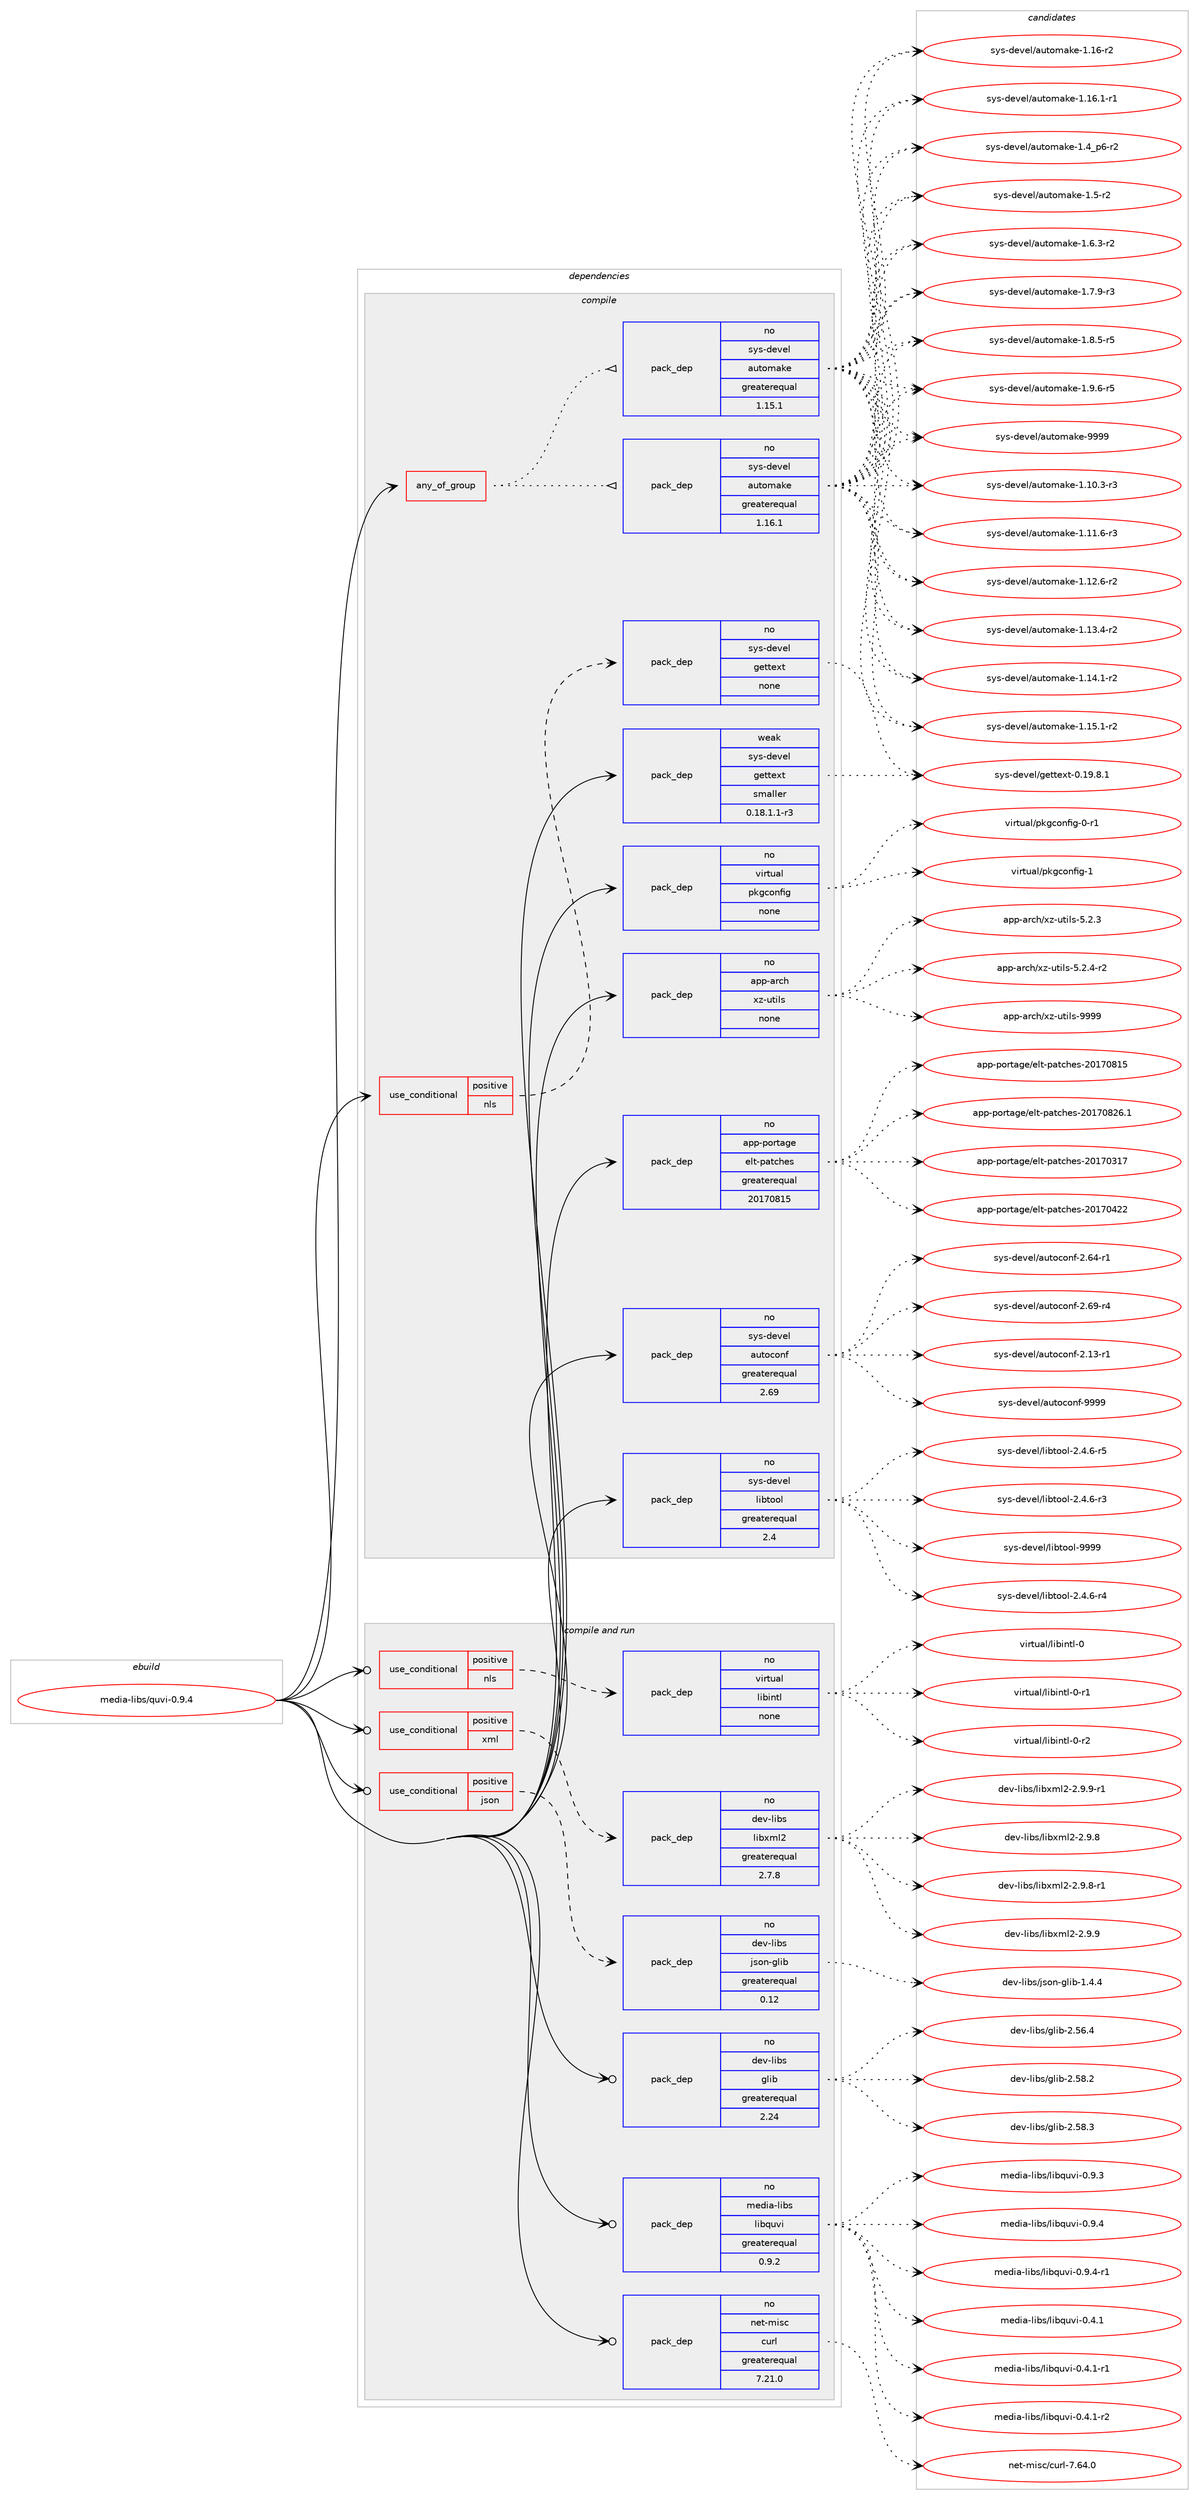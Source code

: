 digraph prolog {

# *************
# Graph options
# *************

newrank=true;
concentrate=true;
compound=true;
graph [rankdir=LR,fontname=Helvetica,fontsize=10,ranksep=1.5];#, ranksep=2.5, nodesep=0.2];
edge  [arrowhead=vee];
node  [fontname=Helvetica,fontsize=10];

# **********
# The ebuild
# **********

subgraph cluster_leftcol {
color=gray;
rank=same;
label=<<i>ebuild</i>>;
id [label="media-libs/quvi-0.9.4", color=red, width=4, href="../media-libs/quvi-0.9.4.svg"];
}

# ****************
# The dependencies
# ****************

subgraph cluster_midcol {
color=gray;
label=<<i>dependencies</i>>;
subgraph cluster_compile {
fillcolor="#eeeeee";
style=filled;
label=<<i>compile</i>>;
subgraph any25302 {
dependency1617870 [label=<<TABLE BORDER="0" CELLBORDER="1" CELLSPACING="0" CELLPADDING="4"><TR><TD CELLPADDING="10">any_of_group</TD></TR></TABLE>>, shape=none, color=red];subgraph pack1156002 {
dependency1617871 [label=<<TABLE BORDER="0" CELLBORDER="1" CELLSPACING="0" CELLPADDING="4" WIDTH="220"><TR><TD ROWSPAN="6" CELLPADDING="30">pack_dep</TD></TR><TR><TD WIDTH="110">no</TD></TR><TR><TD>sys-devel</TD></TR><TR><TD>automake</TD></TR><TR><TD>greaterequal</TD></TR><TR><TD>1.16.1</TD></TR></TABLE>>, shape=none, color=blue];
}
dependency1617870:e -> dependency1617871:w [weight=20,style="dotted",arrowhead="oinv"];
subgraph pack1156003 {
dependency1617872 [label=<<TABLE BORDER="0" CELLBORDER="1" CELLSPACING="0" CELLPADDING="4" WIDTH="220"><TR><TD ROWSPAN="6" CELLPADDING="30">pack_dep</TD></TR><TR><TD WIDTH="110">no</TD></TR><TR><TD>sys-devel</TD></TR><TR><TD>automake</TD></TR><TR><TD>greaterequal</TD></TR><TR><TD>1.15.1</TD></TR></TABLE>>, shape=none, color=blue];
}
dependency1617870:e -> dependency1617872:w [weight=20,style="dotted",arrowhead="oinv"];
}
id:e -> dependency1617870:w [weight=20,style="solid",arrowhead="vee"];
subgraph cond435818 {
dependency1617873 [label=<<TABLE BORDER="0" CELLBORDER="1" CELLSPACING="0" CELLPADDING="4"><TR><TD ROWSPAN="3" CELLPADDING="10">use_conditional</TD></TR><TR><TD>positive</TD></TR><TR><TD>nls</TD></TR></TABLE>>, shape=none, color=red];
subgraph pack1156004 {
dependency1617874 [label=<<TABLE BORDER="0" CELLBORDER="1" CELLSPACING="0" CELLPADDING="4" WIDTH="220"><TR><TD ROWSPAN="6" CELLPADDING="30">pack_dep</TD></TR><TR><TD WIDTH="110">no</TD></TR><TR><TD>sys-devel</TD></TR><TR><TD>gettext</TD></TR><TR><TD>none</TD></TR><TR><TD></TD></TR></TABLE>>, shape=none, color=blue];
}
dependency1617873:e -> dependency1617874:w [weight=20,style="dashed",arrowhead="vee"];
}
id:e -> dependency1617873:w [weight=20,style="solid",arrowhead="vee"];
subgraph pack1156005 {
dependency1617875 [label=<<TABLE BORDER="0" CELLBORDER="1" CELLSPACING="0" CELLPADDING="4" WIDTH="220"><TR><TD ROWSPAN="6" CELLPADDING="30">pack_dep</TD></TR><TR><TD WIDTH="110">no</TD></TR><TR><TD>app-arch</TD></TR><TR><TD>xz-utils</TD></TR><TR><TD>none</TD></TR><TR><TD></TD></TR></TABLE>>, shape=none, color=blue];
}
id:e -> dependency1617875:w [weight=20,style="solid",arrowhead="vee"];
subgraph pack1156006 {
dependency1617876 [label=<<TABLE BORDER="0" CELLBORDER="1" CELLSPACING="0" CELLPADDING="4" WIDTH="220"><TR><TD ROWSPAN="6" CELLPADDING="30">pack_dep</TD></TR><TR><TD WIDTH="110">no</TD></TR><TR><TD>app-portage</TD></TR><TR><TD>elt-patches</TD></TR><TR><TD>greaterequal</TD></TR><TR><TD>20170815</TD></TR></TABLE>>, shape=none, color=blue];
}
id:e -> dependency1617876:w [weight=20,style="solid",arrowhead="vee"];
subgraph pack1156007 {
dependency1617877 [label=<<TABLE BORDER="0" CELLBORDER="1" CELLSPACING="0" CELLPADDING="4" WIDTH="220"><TR><TD ROWSPAN="6" CELLPADDING="30">pack_dep</TD></TR><TR><TD WIDTH="110">no</TD></TR><TR><TD>sys-devel</TD></TR><TR><TD>autoconf</TD></TR><TR><TD>greaterequal</TD></TR><TR><TD>2.69</TD></TR></TABLE>>, shape=none, color=blue];
}
id:e -> dependency1617877:w [weight=20,style="solid",arrowhead="vee"];
subgraph pack1156008 {
dependency1617878 [label=<<TABLE BORDER="0" CELLBORDER="1" CELLSPACING="0" CELLPADDING="4" WIDTH="220"><TR><TD ROWSPAN="6" CELLPADDING="30">pack_dep</TD></TR><TR><TD WIDTH="110">no</TD></TR><TR><TD>sys-devel</TD></TR><TR><TD>libtool</TD></TR><TR><TD>greaterequal</TD></TR><TR><TD>2.4</TD></TR></TABLE>>, shape=none, color=blue];
}
id:e -> dependency1617878:w [weight=20,style="solid",arrowhead="vee"];
subgraph pack1156009 {
dependency1617879 [label=<<TABLE BORDER="0" CELLBORDER="1" CELLSPACING="0" CELLPADDING="4" WIDTH="220"><TR><TD ROWSPAN="6" CELLPADDING="30">pack_dep</TD></TR><TR><TD WIDTH="110">no</TD></TR><TR><TD>virtual</TD></TR><TR><TD>pkgconfig</TD></TR><TR><TD>none</TD></TR><TR><TD></TD></TR></TABLE>>, shape=none, color=blue];
}
id:e -> dependency1617879:w [weight=20,style="solid",arrowhead="vee"];
subgraph pack1156010 {
dependency1617880 [label=<<TABLE BORDER="0" CELLBORDER="1" CELLSPACING="0" CELLPADDING="4" WIDTH="220"><TR><TD ROWSPAN="6" CELLPADDING="30">pack_dep</TD></TR><TR><TD WIDTH="110">weak</TD></TR><TR><TD>sys-devel</TD></TR><TR><TD>gettext</TD></TR><TR><TD>smaller</TD></TR><TR><TD>0.18.1.1-r3</TD></TR></TABLE>>, shape=none, color=blue];
}
id:e -> dependency1617880:w [weight=20,style="solid",arrowhead="vee"];
}
subgraph cluster_compileandrun {
fillcolor="#eeeeee";
style=filled;
label=<<i>compile and run</i>>;
subgraph cond435819 {
dependency1617881 [label=<<TABLE BORDER="0" CELLBORDER="1" CELLSPACING="0" CELLPADDING="4"><TR><TD ROWSPAN="3" CELLPADDING="10">use_conditional</TD></TR><TR><TD>positive</TD></TR><TR><TD>json</TD></TR></TABLE>>, shape=none, color=red];
subgraph pack1156011 {
dependency1617882 [label=<<TABLE BORDER="0" CELLBORDER="1" CELLSPACING="0" CELLPADDING="4" WIDTH="220"><TR><TD ROWSPAN="6" CELLPADDING="30">pack_dep</TD></TR><TR><TD WIDTH="110">no</TD></TR><TR><TD>dev-libs</TD></TR><TR><TD>json-glib</TD></TR><TR><TD>greaterequal</TD></TR><TR><TD>0.12</TD></TR></TABLE>>, shape=none, color=blue];
}
dependency1617881:e -> dependency1617882:w [weight=20,style="dashed",arrowhead="vee"];
}
id:e -> dependency1617881:w [weight=20,style="solid",arrowhead="odotvee"];
subgraph cond435820 {
dependency1617883 [label=<<TABLE BORDER="0" CELLBORDER="1" CELLSPACING="0" CELLPADDING="4"><TR><TD ROWSPAN="3" CELLPADDING="10">use_conditional</TD></TR><TR><TD>positive</TD></TR><TR><TD>nls</TD></TR></TABLE>>, shape=none, color=red];
subgraph pack1156012 {
dependency1617884 [label=<<TABLE BORDER="0" CELLBORDER="1" CELLSPACING="0" CELLPADDING="4" WIDTH="220"><TR><TD ROWSPAN="6" CELLPADDING="30">pack_dep</TD></TR><TR><TD WIDTH="110">no</TD></TR><TR><TD>virtual</TD></TR><TR><TD>libintl</TD></TR><TR><TD>none</TD></TR><TR><TD></TD></TR></TABLE>>, shape=none, color=blue];
}
dependency1617883:e -> dependency1617884:w [weight=20,style="dashed",arrowhead="vee"];
}
id:e -> dependency1617883:w [weight=20,style="solid",arrowhead="odotvee"];
subgraph cond435821 {
dependency1617885 [label=<<TABLE BORDER="0" CELLBORDER="1" CELLSPACING="0" CELLPADDING="4"><TR><TD ROWSPAN="3" CELLPADDING="10">use_conditional</TD></TR><TR><TD>positive</TD></TR><TR><TD>xml</TD></TR></TABLE>>, shape=none, color=red];
subgraph pack1156013 {
dependency1617886 [label=<<TABLE BORDER="0" CELLBORDER="1" CELLSPACING="0" CELLPADDING="4" WIDTH="220"><TR><TD ROWSPAN="6" CELLPADDING="30">pack_dep</TD></TR><TR><TD WIDTH="110">no</TD></TR><TR><TD>dev-libs</TD></TR><TR><TD>libxml2</TD></TR><TR><TD>greaterequal</TD></TR><TR><TD>2.7.8</TD></TR></TABLE>>, shape=none, color=blue];
}
dependency1617885:e -> dependency1617886:w [weight=20,style="dashed",arrowhead="vee"];
}
id:e -> dependency1617885:w [weight=20,style="solid",arrowhead="odotvee"];
subgraph pack1156014 {
dependency1617887 [label=<<TABLE BORDER="0" CELLBORDER="1" CELLSPACING="0" CELLPADDING="4" WIDTH="220"><TR><TD ROWSPAN="6" CELLPADDING="30">pack_dep</TD></TR><TR><TD WIDTH="110">no</TD></TR><TR><TD>dev-libs</TD></TR><TR><TD>glib</TD></TR><TR><TD>greaterequal</TD></TR><TR><TD>2.24</TD></TR></TABLE>>, shape=none, color=blue];
}
id:e -> dependency1617887:w [weight=20,style="solid",arrowhead="odotvee"];
subgraph pack1156015 {
dependency1617888 [label=<<TABLE BORDER="0" CELLBORDER="1" CELLSPACING="0" CELLPADDING="4" WIDTH="220"><TR><TD ROWSPAN="6" CELLPADDING="30">pack_dep</TD></TR><TR><TD WIDTH="110">no</TD></TR><TR><TD>media-libs</TD></TR><TR><TD>libquvi</TD></TR><TR><TD>greaterequal</TD></TR><TR><TD>0.9.2</TD></TR></TABLE>>, shape=none, color=blue];
}
id:e -> dependency1617888:w [weight=20,style="solid",arrowhead="odotvee"];
subgraph pack1156016 {
dependency1617889 [label=<<TABLE BORDER="0" CELLBORDER="1" CELLSPACING="0" CELLPADDING="4" WIDTH="220"><TR><TD ROWSPAN="6" CELLPADDING="30">pack_dep</TD></TR><TR><TD WIDTH="110">no</TD></TR><TR><TD>net-misc</TD></TR><TR><TD>curl</TD></TR><TR><TD>greaterequal</TD></TR><TR><TD>7.21.0</TD></TR></TABLE>>, shape=none, color=blue];
}
id:e -> dependency1617889:w [weight=20,style="solid",arrowhead="odotvee"];
}
subgraph cluster_run {
fillcolor="#eeeeee";
style=filled;
label=<<i>run</i>>;
}
}

# **************
# The candidates
# **************

subgraph cluster_choices {
rank=same;
color=gray;
label=<<i>candidates</i>>;

subgraph choice1156002 {
color=black;
nodesep=1;
choice11512111545100101118101108479711711611110997107101454946494846514511451 [label="sys-devel/automake-1.10.3-r3", color=red, width=4,href="../sys-devel/automake-1.10.3-r3.svg"];
choice11512111545100101118101108479711711611110997107101454946494946544511451 [label="sys-devel/automake-1.11.6-r3", color=red, width=4,href="../sys-devel/automake-1.11.6-r3.svg"];
choice11512111545100101118101108479711711611110997107101454946495046544511450 [label="sys-devel/automake-1.12.6-r2", color=red, width=4,href="../sys-devel/automake-1.12.6-r2.svg"];
choice11512111545100101118101108479711711611110997107101454946495146524511450 [label="sys-devel/automake-1.13.4-r2", color=red, width=4,href="../sys-devel/automake-1.13.4-r2.svg"];
choice11512111545100101118101108479711711611110997107101454946495246494511450 [label="sys-devel/automake-1.14.1-r2", color=red, width=4,href="../sys-devel/automake-1.14.1-r2.svg"];
choice11512111545100101118101108479711711611110997107101454946495346494511450 [label="sys-devel/automake-1.15.1-r2", color=red, width=4,href="../sys-devel/automake-1.15.1-r2.svg"];
choice1151211154510010111810110847971171161111099710710145494649544511450 [label="sys-devel/automake-1.16-r2", color=red, width=4,href="../sys-devel/automake-1.16-r2.svg"];
choice11512111545100101118101108479711711611110997107101454946495446494511449 [label="sys-devel/automake-1.16.1-r1", color=red, width=4,href="../sys-devel/automake-1.16.1-r1.svg"];
choice115121115451001011181011084797117116111109971071014549465295112544511450 [label="sys-devel/automake-1.4_p6-r2", color=red, width=4,href="../sys-devel/automake-1.4_p6-r2.svg"];
choice11512111545100101118101108479711711611110997107101454946534511450 [label="sys-devel/automake-1.5-r2", color=red, width=4,href="../sys-devel/automake-1.5-r2.svg"];
choice115121115451001011181011084797117116111109971071014549465446514511450 [label="sys-devel/automake-1.6.3-r2", color=red, width=4,href="../sys-devel/automake-1.6.3-r2.svg"];
choice115121115451001011181011084797117116111109971071014549465546574511451 [label="sys-devel/automake-1.7.9-r3", color=red, width=4,href="../sys-devel/automake-1.7.9-r3.svg"];
choice115121115451001011181011084797117116111109971071014549465646534511453 [label="sys-devel/automake-1.8.5-r5", color=red, width=4,href="../sys-devel/automake-1.8.5-r5.svg"];
choice115121115451001011181011084797117116111109971071014549465746544511453 [label="sys-devel/automake-1.9.6-r5", color=red, width=4,href="../sys-devel/automake-1.9.6-r5.svg"];
choice115121115451001011181011084797117116111109971071014557575757 [label="sys-devel/automake-9999", color=red, width=4,href="../sys-devel/automake-9999.svg"];
dependency1617871:e -> choice11512111545100101118101108479711711611110997107101454946494846514511451:w [style=dotted,weight="100"];
dependency1617871:e -> choice11512111545100101118101108479711711611110997107101454946494946544511451:w [style=dotted,weight="100"];
dependency1617871:e -> choice11512111545100101118101108479711711611110997107101454946495046544511450:w [style=dotted,weight="100"];
dependency1617871:e -> choice11512111545100101118101108479711711611110997107101454946495146524511450:w [style=dotted,weight="100"];
dependency1617871:e -> choice11512111545100101118101108479711711611110997107101454946495246494511450:w [style=dotted,weight="100"];
dependency1617871:e -> choice11512111545100101118101108479711711611110997107101454946495346494511450:w [style=dotted,weight="100"];
dependency1617871:e -> choice1151211154510010111810110847971171161111099710710145494649544511450:w [style=dotted,weight="100"];
dependency1617871:e -> choice11512111545100101118101108479711711611110997107101454946495446494511449:w [style=dotted,weight="100"];
dependency1617871:e -> choice115121115451001011181011084797117116111109971071014549465295112544511450:w [style=dotted,weight="100"];
dependency1617871:e -> choice11512111545100101118101108479711711611110997107101454946534511450:w [style=dotted,weight="100"];
dependency1617871:e -> choice115121115451001011181011084797117116111109971071014549465446514511450:w [style=dotted,weight="100"];
dependency1617871:e -> choice115121115451001011181011084797117116111109971071014549465546574511451:w [style=dotted,weight="100"];
dependency1617871:e -> choice115121115451001011181011084797117116111109971071014549465646534511453:w [style=dotted,weight="100"];
dependency1617871:e -> choice115121115451001011181011084797117116111109971071014549465746544511453:w [style=dotted,weight="100"];
dependency1617871:e -> choice115121115451001011181011084797117116111109971071014557575757:w [style=dotted,weight="100"];
}
subgraph choice1156003 {
color=black;
nodesep=1;
choice11512111545100101118101108479711711611110997107101454946494846514511451 [label="sys-devel/automake-1.10.3-r3", color=red, width=4,href="../sys-devel/automake-1.10.3-r3.svg"];
choice11512111545100101118101108479711711611110997107101454946494946544511451 [label="sys-devel/automake-1.11.6-r3", color=red, width=4,href="../sys-devel/automake-1.11.6-r3.svg"];
choice11512111545100101118101108479711711611110997107101454946495046544511450 [label="sys-devel/automake-1.12.6-r2", color=red, width=4,href="../sys-devel/automake-1.12.6-r2.svg"];
choice11512111545100101118101108479711711611110997107101454946495146524511450 [label="sys-devel/automake-1.13.4-r2", color=red, width=4,href="../sys-devel/automake-1.13.4-r2.svg"];
choice11512111545100101118101108479711711611110997107101454946495246494511450 [label="sys-devel/automake-1.14.1-r2", color=red, width=4,href="../sys-devel/automake-1.14.1-r2.svg"];
choice11512111545100101118101108479711711611110997107101454946495346494511450 [label="sys-devel/automake-1.15.1-r2", color=red, width=4,href="../sys-devel/automake-1.15.1-r2.svg"];
choice1151211154510010111810110847971171161111099710710145494649544511450 [label="sys-devel/automake-1.16-r2", color=red, width=4,href="../sys-devel/automake-1.16-r2.svg"];
choice11512111545100101118101108479711711611110997107101454946495446494511449 [label="sys-devel/automake-1.16.1-r1", color=red, width=4,href="../sys-devel/automake-1.16.1-r1.svg"];
choice115121115451001011181011084797117116111109971071014549465295112544511450 [label="sys-devel/automake-1.4_p6-r2", color=red, width=4,href="../sys-devel/automake-1.4_p6-r2.svg"];
choice11512111545100101118101108479711711611110997107101454946534511450 [label="sys-devel/automake-1.5-r2", color=red, width=4,href="../sys-devel/automake-1.5-r2.svg"];
choice115121115451001011181011084797117116111109971071014549465446514511450 [label="sys-devel/automake-1.6.3-r2", color=red, width=4,href="../sys-devel/automake-1.6.3-r2.svg"];
choice115121115451001011181011084797117116111109971071014549465546574511451 [label="sys-devel/automake-1.7.9-r3", color=red, width=4,href="../sys-devel/automake-1.7.9-r3.svg"];
choice115121115451001011181011084797117116111109971071014549465646534511453 [label="sys-devel/automake-1.8.5-r5", color=red, width=4,href="../sys-devel/automake-1.8.5-r5.svg"];
choice115121115451001011181011084797117116111109971071014549465746544511453 [label="sys-devel/automake-1.9.6-r5", color=red, width=4,href="../sys-devel/automake-1.9.6-r5.svg"];
choice115121115451001011181011084797117116111109971071014557575757 [label="sys-devel/automake-9999", color=red, width=4,href="../sys-devel/automake-9999.svg"];
dependency1617872:e -> choice11512111545100101118101108479711711611110997107101454946494846514511451:w [style=dotted,weight="100"];
dependency1617872:e -> choice11512111545100101118101108479711711611110997107101454946494946544511451:w [style=dotted,weight="100"];
dependency1617872:e -> choice11512111545100101118101108479711711611110997107101454946495046544511450:w [style=dotted,weight="100"];
dependency1617872:e -> choice11512111545100101118101108479711711611110997107101454946495146524511450:w [style=dotted,weight="100"];
dependency1617872:e -> choice11512111545100101118101108479711711611110997107101454946495246494511450:w [style=dotted,weight="100"];
dependency1617872:e -> choice11512111545100101118101108479711711611110997107101454946495346494511450:w [style=dotted,weight="100"];
dependency1617872:e -> choice1151211154510010111810110847971171161111099710710145494649544511450:w [style=dotted,weight="100"];
dependency1617872:e -> choice11512111545100101118101108479711711611110997107101454946495446494511449:w [style=dotted,weight="100"];
dependency1617872:e -> choice115121115451001011181011084797117116111109971071014549465295112544511450:w [style=dotted,weight="100"];
dependency1617872:e -> choice11512111545100101118101108479711711611110997107101454946534511450:w [style=dotted,weight="100"];
dependency1617872:e -> choice115121115451001011181011084797117116111109971071014549465446514511450:w [style=dotted,weight="100"];
dependency1617872:e -> choice115121115451001011181011084797117116111109971071014549465546574511451:w [style=dotted,weight="100"];
dependency1617872:e -> choice115121115451001011181011084797117116111109971071014549465646534511453:w [style=dotted,weight="100"];
dependency1617872:e -> choice115121115451001011181011084797117116111109971071014549465746544511453:w [style=dotted,weight="100"];
dependency1617872:e -> choice115121115451001011181011084797117116111109971071014557575757:w [style=dotted,weight="100"];
}
subgraph choice1156004 {
color=black;
nodesep=1;
choice1151211154510010111810110847103101116116101120116454846495746564649 [label="sys-devel/gettext-0.19.8.1", color=red, width=4,href="../sys-devel/gettext-0.19.8.1.svg"];
dependency1617874:e -> choice1151211154510010111810110847103101116116101120116454846495746564649:w [style=dotted,weight="100"];
}
subgraph choice1156005 {
color=black;
nodesep=1;
choice971121124597114991044712012245117116105108115455346504651 [label="app-arch/xz-utils-5.2.3", color=red, width=4,href="../app-arch/xz-utils-5.2.3.svg"];
choice9711211245971149910447120122451171161051081154553465046524511450 [label="app-arch/xz-utils-5.2.4-r2", color=red, width=4,href="../app-arch/xz-utils-5.2.4-r2.svg"];
choice9711211245971149910447120122451171161051081154557575757 [label="app-arch/xz-utils-9999", color=red, width=4,href="../app-arch/xz-utils-9999.svg"];
dependency1617875:e -> choice971121124597114991044712012245117116105108115455346504651:w [style=dotted,weight="100"];
dependency1617875:e -> choice9711211245971149910447120122451171161051081154553465046524511450:w [style=dotted,weight="100"];
dependency1617875:e -> choice9711211245971149910447120122451171161051081154557575757:w [style=dotted,weight="100"];
}
subgraph choice1156006 {
color=black;
nodesep=1;
choice97112112451121111141169710310147101108116451129711699104101115455048495548514955 [label="app-portage/elt-patches-20170317", color=red, width=4,href="../app-portage/elt-patches-20170317.svg"];
choice97112112451121111141169710310147101108116451129711699104101115455048495548525050 [label="app-portage/elt-patches-20170422", color=red, width=4,href="../app-portage/elt-patches-20170422.svg"];
choice97112112451121111141169710310147101108116451129711699104101115455048495548564953 [label="app-portage/elt-patches-20170815", color=red, width=4,href="../app-portage/elt-patches-20170815.svg"];
choice971121124511211111411697103101471011081164511297116991041011154550484955485650544649 [label="app-portage/elt-patches-20170826.1", color=red, width=4,href="../app-portage/elt-patches-20170826.1.svg"];
dependency1617876:e -> choice97112112451121111141169710310147101108116451129711699104101115455048495548514955:w [style=dotted,weight="100"];
dependency1617876:e -> choice97112112451121111141169710310147101108116451129711699104101115455048495548525050:w [style=dotted,weight="100"];
dependency1617876:e -> choice97112112451121111141169710310147101108116451129711699104101115455048495548564953:w [style=dotted,weight="100"];
dependency1617876:e -> choice971121124511211111411697103101471011081164511297116991041011154550484955485650544649:w [style=dotted,weight="100"];
}
subgraph choice1156007 {
color=black;
nodesep=1;
choice1151211154510010111810110847971171161119911111010245504649514511449 [label="sys-devel/autoconf-2.13-r1", color=red, width=4,href="../sys-devel/autoconf-2.13-r1.svg"];
choice1151211154510010111810110847971171161119911111010245504654524511449 [label="sys-devel/autoconf-2.64-r1", color=red, width=4,href="../sys-devel/autoconf-2.64-r1.svg"];
choice1151211154510010111810110847971171161119911111010245504654574511452 [label="sys-devel/autoconf-2.69-r4", color=red, width=4,href="../sys-devel/autoconf-2.69-r4.svg"];
choice115121115451001011181011084797117116111991111101024557575757 [label="sys-devel/autoconf-9999", color=red, width=4,href="../sys-devel/autoconf-9999.svg"];
dependency1617877:e -> choice1151211154510010111810110847971171161119911111010245504649514511449:w [style=dotted,weight="100"];
dependency1617877:e -> choice1151211154510010111810110847971171161119911111010245504654524511449:w [style=dotted,weight="100"];
dependency1617877:e -> choice1151211154510010111810110847971171161119911111010245504654574511452:w [style=dotted,weight="100"];
dependency1617877:e -> choice115121115451001011181011084797117116111991111101024557575757:w [style=dotted,weight="100"];
}
subgraph choice1156008 {
color=black;
nodesep=1;
choice1151211154510010111810110847108105981161111111084550465246544511451 [label="sys-devel/libtool-2.4.6-r3", color=red, width=4,href="../sys-devel/libtool-2.4.6-r3.svg"];
choice1151211154510010111810110847108105981161111111084550465246544511452 [label="sys-devel/libtool-2.4.6-r4", color=red, width=4,href="../sys-devel/libtool-2.4.6-r4.svg"];
choice1151211154510010111810110847108105981161111111084550465246544511453 [label="sys-devel/libtool-2.4.6-r5", color=red, width=4,href="../sys-devel/libtool-2.4.6-r5.svg"];
choice1151211154510010111810110847108105981161111111084557575757 [label="sys-devel/libtool-9999", color=red, width=4,href="../sys-devel/libtool-9999.svg"];
dependency1617878:e -> choice1151211154510010111810110847108105981161111111084550465246544511451:w [style=dotted,weight="100"];
dependency1617878:e -> choice1151211154510010111810110847108105981161111111084550465246544511452:w [style=dotted,weight="100"];
dependency1617878:e -> choice1151211154510010111810110847108105981161111111084550465246544511453:w [style=dotted,weight="100"];
dependency1617878:e -> choice1151211154510010111810110847108105981161111111084557575757:w [style=dotted,weight="100"];
}
subgraph choice1156009 {
color=black;
nodesep=1;
choice11810511411611797108471121071039911111010210510345484511449 [label="virtual/pkgconfig-0-r1", color=red, width=4,href="../virtual/pkgconfig-0-r1.svg"];
choice1181051141161179710847112107103991111101021051034549 [label="virtual/pkgconfig-1", color=red, width=4,href="../virtual/pkgconfig-1.svg"];
dependency1617879:e -> choice11810511411611797108471121071039911111010210510345484511449:w [style=dotted,weight="100"];
dependency1617879:e -> choice1181051141161179710847112107103991111101021051034549:w [style=dotted,weight="100"];
}
subgraph choice1156010 {
color=black;
nodesep=1;
choice1151211154510010111810110847103101116116101120116454846495746564649 [label="sys-devel/gettext-0.19.8.1", color=red, width=4,href="../sys-devel/gettext-0.19.8.1.svg"];
dependency1617880:e -> choice1151211154510010111810110847103101116116101120116454846495746564649:w [style=dotted,weight="100"];
}
subgraph choice1156011 {
color=black;
nodesep=1;
choice1001011184510810598115471061151111104510310810598454946524652 [label="dev-libs/json-glib-1.4.4", color=red, width=4,href="../dev-libs/json-glib-1.4.4.svg"];
dependency1617882:e -> choice1001011184510810598115471061151111104510310810598454946524652:w [style=dotted,weight="100"];
}
subgraph choice1156012 {
color=black;
nodesep=1;
choice1181051141161179710847108105981051101161084548 [label="virtual/libintl-0", color=red, width=4,href="../virtual/libintl-0.svg"];
choice11810511411611797108471081059810511011610845484511449 [label="virtual/libintl-0-r1", color=red, width=4,href="../virtual/libintl-0-r1.svg"];
choice11810511411611797108471081059810511011610845484511450 [label="virtual/libintl-0-r2", color=red, width=4,href="../virtual/libintl-0-r2.svg"];
dependency1617884:e -> choice1181051141161179710847108105981051101161084548:w [style=dotted,weight="100"];
dependency1617884:e -> choice11810511411611797108471081059810511011610845484511449:w [style=dotted,weight="100"];
dependency1617884:e -> choice11810511411611797108471081059810511011610845484511450:w [style=dotted,weight="100"];
}
subgraph choice1156013 {
color=black;
nodesep=1;
choice1001011184510810598115471081059812010910850455046574656 [label="dev-libs/libxml2-2.9.8", color=red, width=4,href="../dev-libs/libxml2-2.9.8.svg"];
choice10010111845108105981154710810598120109108504550465746564511449 [label="dev-libs/libxml2-2.9.8-r1", color=red, width=4,href="../dev-libs/libxml2-2.9.8-r1.svg"];
choice1001011184510810598115471081059812010910850455046574657 [label="dev-libs/libxml2-2.9.9", color=red, width=4,href="../dev-libs/libxml2-2.9.9.svg"];
choice10010111845108105981154710810598120109108504550465746574511449 [label="dev-libs/libxml2-2.9.9-r1", color=red, width=4,href="../dev-libs/libxml2-2.9.9-r1.svg"];
dependency1617886:e -> choice1001011184510810598115471081059812010910850455046574656:w [style=dotted,weight="100"];
dependency1617886:e -> choice10010111845108105981154710810598120109108504550465746564511449:w [style=dotted,weight="100"];
dependency1617886:e -> choice1001011184510810598115471081059812010910850455046574657:w [style=dotted,weight="100"];
dependency1617886:e -> choice10010111845108105981154710810598120109108504550465746574511449:w [style=dotted,weight="100"];
}
subgraph choice1156014 {
color=black;
nodesep=1;
choice1001011184510810598115471031081059845504653544652 [label="dev-libs/glib-2.56.4", color=red, width=4,href="../dev-libs/glib-2.56.4.svg"];
choice1001011184510810598115471031081059845504653564650 [label="dev-libs/glib-2.58.2", color=red, width=4,href="../dev-libs/glib-2.58.2.svg"];
choice1001011184510810598115471031081059845504653564651 [label="dev-libs/glib-2.58.3", color=red, width=4,href="../dev-libs/glib-2.58.3.svg"];
dependency1617887:e -> choice1001011184510810598115471031081059845504653544652:w [style=dotted,weight="100"];
dependency1617887:e -> choice1001011184510810598115471031081059845504653564650:w [style=dotted,weight="100"];
dependency1617887:e -> choice1001011184510810598115471031081059845504653564651:w [style=dotted,weight="100"];
}
subgraph choice1156015 {
color=black;
nodesep=1;
choice1091011001059745108105981154710810598113117118105454846524649 [label="media-libs/libquvi-0.4.1", color=red, width=4,href="../media-libs/libquvi-0.4.1.svg"];
choice10910110010597451081059811547108105981131171181054548465246494511449 [label="media-libs/libquvi-0.4.1-r1", color=red, width=4,href="../media-libs/libquvi-0.4.1-r1.svg"];
choice10910110010597451081059811547108105981131171181054548465246494511450 [label="media-libs/libquvi-0.4.1-r2", color=red, width=4,href="../media-libs/libquvi-0.4.1-r2.svg"];
choice1091011001059745108105981154710810598113117118105454846574651 [label="media-libs/libquvi-0.9.3", color=red, width=4,href="../media-libs/libquvi-0.9.3.svg"];
choice1091011001059745108105981154710810598113117118105454846574652 [label="media-libs/libquvi-0.9.4", color=red, width=4,href="../media-libs/libquvi-0.9.4.svg"];
choice10910110010597451081059811547108105981131171181054548465746524511449 [label="media-libs/libquvi-0.9.4-r1", color=red, width=4,href="../media-libs/libquvi-0.9.4-r1.svg"];
dependency1617888:e -> choice1091011001059745108105981154710810598113117118105454846524649:w [style=dotted,weight="100"];
dependency1617888:e -> choice10910110010597451081059811547108105981131171181054548465246494511449:w [style=dotted,weight="100"];
dependency1617888:e -> choice10910110010597451081059811547108105981131171181054548465246494511450:w [style=dotted,weight="100"];
dependency1617888:e -> choice1091011001059745108105981154710810598113117118105454846574651:w [style=dotted,weight="100"];
dependency1617888:e -> choice1091011001059745108105981154710810598113117118105454846574652:w [style=dotted,weight="100"];
dependency1617888:e -> choice10910110010597451081059811547108105981131171181054548465746524511449:w [style=dotted,weight="100"];
}
subgraph choice1156016 {
color=black;
nodesep=1;
choice1101011164510910511599479911711410845554654524648 [label="net-misc/curl-7.64.0", color=red, width=4,href="../net-misc/curl-7.64.0.svg"];
dependency1617889:e -> choice1101011164510910511599479911711410845554654524648:w [style=dotted,weight="100"];
}
}

}
